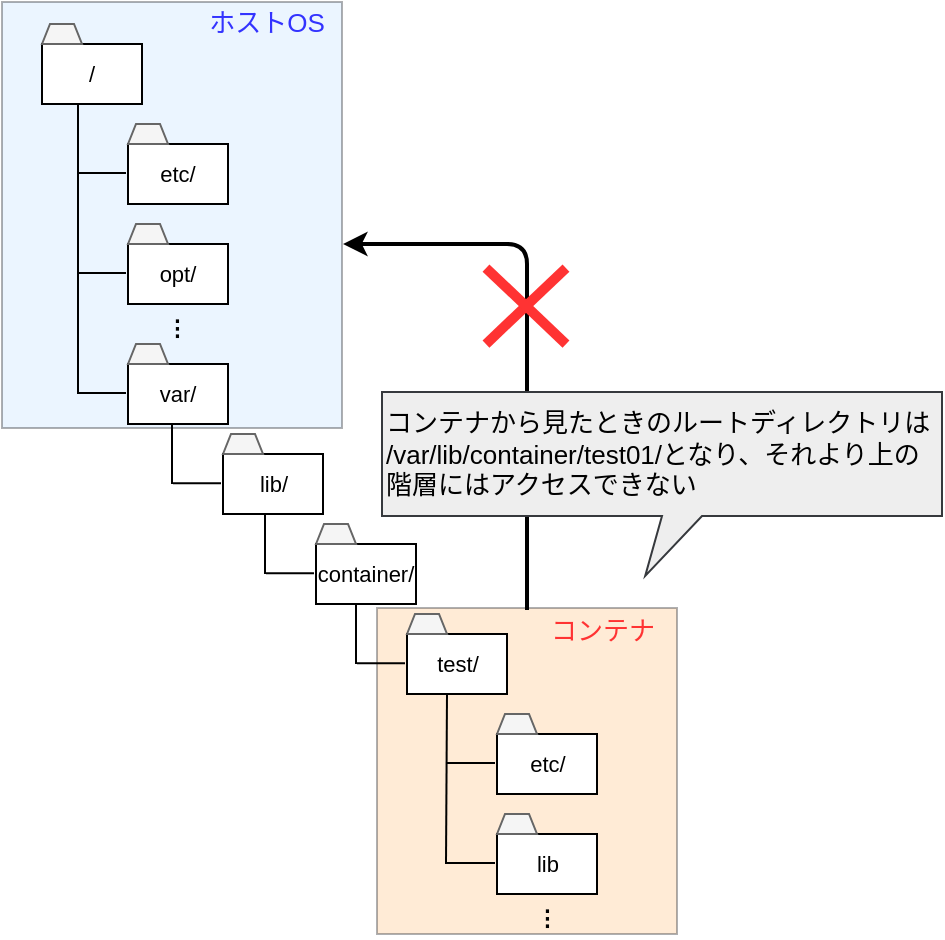 <mxfile version="12.5.5" type="github">
  <diagram id="3PronI64AzVX0cKYdvCM" name="ページ1">
    <mxGraphModel dx="862" dy="401" grid="1" gridSize="10" guides="1" tooltips="1" connect="1" arrows="1" fold="1" page="1" pageScale="1" pageWidth="690" pageHeight="980" math="0" shadow="0">
      <root>
        <mxCell id="0"/>
        <mxCell id="1" parent="0"/>
        <mxCell id="z6NZwSQl8ovmcM_vJdd9-1" value="" style="rounded=0;whiteSpace=wrap;html=1;fontFamily=Helvetica;fontSize=13;fillColor=#ffcc99;strokeColor=#36393d;opacity=40;" vertex="1" parent="1">
          <mxGeometry x="277.5" y="372" width="150" height="163" as="geometry"/>
        </mxCell>
        <mxCell id="z6NZwSQl8ovmcM_vJdd9-2" value="&lt;font style=&quot;font-size: 11px;&quot;&gt;etc/&lt;/font&gt;" style="rounded=0;whiteSpace=wrap;html=1;fontFamily=Helvetica;fontSize=11;" vertex="1" parent="1">
          <mxGeometry x="337.5" y="435" width="50" height="30" as="geometry"/>
        </mxCell>
        <mxCell id="z6NZwSQl8ovmcM_vJdd9-3" value="" style="shape=trapezoid;perimeter=trapezoidPerimeter;whiteSpace=wrap;html=1;fontFamily=メイリオ;fontSize=11;fillColor=#f5f5f5;strokeColor=#666666;fontColor=#333333;" vertex="1" parent="1">
          <mxGeometry x="337.5" y="425" width="20" height="10" as="geometry"/>
        </mxCell>
        <mxCell id="z6NZwSQl8ovmcM_vJdd9-4" value="コンテナ" style="text;html=1;strokeColor=none;fillColor=none;align=center;verticalAlign=middle;whiteSpace=wrap;rounded=0;fontFamily=Helvetica;fontSize=13;opacity=40;fontColor=#FF3333;" vertex="1" parent="1">
          <mxGeometry x="352.5" y="373" width="75" height="20" as="geometry"/>
        </mxCell>
        <mxCell id="z6NZwSQl8ovmcM_vJdd9-5" value="" style="rounded=0;whiteSpace=wrap;html=1;fontFamily=Helvetica;fontSize=13;fillColor=#cce5ff;strokeColor=#36393d;opacity=40;" vertex="1" parent="1">
          <mxGeometry x="90" y="69" width="170" height="213" as="geometry"/>
        </mxCell>
        <mxCell id="z6NZwSQl8ovmcM_vJdd9-6" value="" style="group;fontSize=11;" vertex="1" connectable="0" parent="1">
          <mxGeometry x="110" y="80" width="60" height="50" as="geometry"/>
        </mxCell>
        <mxCell id="z6NZwSQl8ovmcM_vJdd9-7" value="" style="group;fontSize=11;" vertex="1" connectable="0" parent="z6NZwSQl8ovmcM_vJdd9-6">
          <mxGeometry width="50" height="40" as="geometry"/>
        </mxCell>
        <mxCell id="z6NZwSQl8ovmcM_vJdd9-8" value="/" style="rounded=0;whiteSpace=wrap;html=1;fontFamily=Helvetica;fontSize=11;" vertex="1" parent="z6NZwSQl8ovmcM_vJdd9-7">
          <mxGeometry y="10" width="50" height="30" as="geometry"/>
        </mxCell>
        <mxCell id="z6NZwSQl8ovmcM_vJdd9-9" value="" style="shape=trapezoid;perimeter=trapezoidPerimeter;whiteSpace=wrap;html=1;fontFamily=メイリオ;fontSize=11;fillColor=#f5f5f5;strokeColor=#666666;fontColor=#333333;" vertex="1" parent="z6NZwSQl8ovmcM_vJdd9-7">
          <mxGeometry width="20" height="10" as="geometry"/>
        </mxCell>
        <mxCell id="z6NZwSQl8ovmcM_vJdd9-10" value="" style="endArrow=none;html=1;fontFamily=Helvetica;fontSize=11;entryX=0.25;entryY=1;entryDx=0;entryDy=0;" edge="1" parent="1">
          <mxGeometry width="50" height="50" relative="1" as="geometry">
            <mxPoint x="128" y="265" as="sourcePoint"/>
            <mxPoint x="128" y="120" as="targetPoint"/>
          </mxGeometry>
        </mxCell>
        <mxCell id="z6NZwSQl8ovmcM_vJdd9-11" value="" style="endArrow=none;html=1;fontFamily=Helvetica;fontSize=11;entryX=0;entryY=0.5;entryDx=0;entryDy=0;" edge="1" parent="1">
          <mxGeometry width="50" height="50" relative="1" as="geometry">
            <mxPoint x="128" y="154.5" as="sourcePoint"/>
            <mxPoint x="152" y="154.5" as="targetPoint"/>
          </mxGeometry>
        </mxCell>
        <mxCell id="z6NZwSQl8ovmcM_vJdd9-12" value="" style="endArrow=none;html=1;fontFamily=Helvetica;fontSize=11;entryX=0;entryY=0.5;entryDx=0;entryDy=0;" edge="1" parent="1">
          <mxGeometry width="50" height="50" relative="1" as="geometry">
            <mxPoint x="175.5" y="309.66" as="sourcePoint"/>
            <mxPoint x="199.5" y="309.66" as="targetPoint"/>
          </mxGeometry>
        </mxCell>
        <mxCell id="z6NZwSQl8ovmcM_vJdd9-13" value="" style="endArrow=none;html=1;fontFamily=Helvetica;fontSize=11;entryX=0.5;entryY=1;entryDx=0;entryDy=0;" edge="1" parent="1">
          <mxGeometry width="50" height="50" relative="1" as="geometry">
            <mxPoint x="175" y="310" as="sourcePoint"/>
            <mxPoint x="175.0" y="280" as="targetPoint"/>
          </mxGeometry>
        </mxCell>
        <mxCell id="z6NZwSQl8ovmcM_vJdd9-14" value="ホストOS" style="text;html=1;strokeColor=none;fillColor=none;align=center;verticalAlign=middle;whiteSpace=wrap;rounded=0;fontFamily=Helvetica;fontSize=13;opacity=40;fontColor=#3333FF;labelBackgroundColor=none;" vertex="1" parent="1">
          <mxGeometry x="185" y="69" width="75" height="20" as="geometry"/>
        </mxCell>
        <mxCell id="z6NZwSQl8ovmcM_vJdd9-15" value="" style="group;fontSize=11;" vertex="1" connectable="0" parent="1">
          <mxGeometry x="153" y="130" width="60" height="50" as="geometry"/>
        </mxCell>
        <mxCell id="z6NZwSQl8ovmcM_vJdd9-16" value="" style="group;fontSize=11;" vertex="1" connectable="0" parent="z6NZwSQl8ovmcM_vJdd9-15">
          <mxGeometry width="50" height="40" as="geometry"/>
        </mxCell>
        <mxCell id="z6NZwSQl8ovmcM_vJdd9-17" value="&lt;font style=&quot;font-size: 11px;&quot;&gt;etc/&lt;/font&gt;" style="rounded=0;whiteSpace=wrap;html=1;fontFamily=Helvetica;fontSize=11;" vertex="1" parent="z6NZwSQl8ovmcM_vJdd9-16">
          <mxGeometry y="10" width="50" height="30" as="geometry"/>
        </mxCell>
        <mxCell id="z6NZwSQl8ovmcM_vJdd9-18" value="" style="shape=trapezoid;perimeter=trapezoidPerimeter;whiteSpace=wrap;html=1;fontFamily=メイリオ;fontSize=11;fillColor=#f5f5f5;strokeColor=#666666;fontColor=#333333;" vertex="1" parent="z6NZwSQl8ovmcM_vJdd9-16">
          <mxGeometry width="20" height="10" as="geometry"/>
        </mxCell>
        <mxCell id="z6NZwSQl8ovmcM_vJdd9-19" value="" style="endArrow=none;html=1;fontFamily=Helvetica;fontSize=11;entryX=0;entryY=0.5;entryDx=0;entryDy=0;" edge="1" parent="1">
          <mxGeometry width="50" height="50" relative="1" as="geometry">
            <mxPoint x="128.0" y="204.5" as="sourcePoint"/>
            <mxPoint x="152" y="204.5" as="targetPoint"/>
          </mxGeometry>
        </mxCell>
        <mxCell id="z6NZwSQl8ovmcM_vJdd9-20" value="" style="group;fontSize=11;" vertex="1" connectable="0" parent="1">
          <mxGeometry x="153" y="180" width="60" height="60" as="geometry"/>
        </mxCell>
        <mxCell id="z6NZwSQl8ovmcM_vJdd9-21" value="" style="group;fontSize=11;" vertex="1" connectable="0" parent="z6NZwSQl8ovmcM_vJdd9-20">
          <mxGeometry width="50" height="40" as="geometry"/>
        </mxCell>
        <mxCell id="z6NZwSQl8ovmcM_vJdd9-22" value="&lt;font style=&quot;font-size: 11px;&quot;&gt;opt/&lt;/font&gt;" style="rounded=0;whiteSpace=wrap;html=1;fontFamily=Helvetica;fontSize=11;" vertex="1" parent="z6NZwSQl8ovmcM_vJdd9-21">
          <mxGeometry y="10" width="50" height="30" as="geometry"/>
        </mxCell>
        <mxCell id="z6NZwSQl8ovmcM_vJdd9-23" value="" style="shape=trapezoid;perimeter=trapezoidPerimeter;whiteSpace=wrap;html=1;fontFamily=メイリオ;fontSize=11;fillColor=#f5f5f5;strokeColor=#666666;fontColor=#333333;" vertex="1" parent="z6NZwSQl8ovmcM_vJdd9-21">
          <mxGeometry width="20" height="10" as="geometry"/>
        </mxCell>
        <mxCell id="z6NZwSQl8ovmcM_vJdd9-24" value="&lt;font style=&quot;font-size: 11px;&quot;&gt;⋮&lt;/font&gt;" style="text;html=1;strokeColor=none;fillColor=none;align=center;verticalAlign=middle;whiteSpace=wrap;rounded=0;fontFamily=Helvetica;fontSize=11;fontStyle=1" vertex="1" parent="z6NZwSQl8ovmcM_vJdd9-20">
          <mxGeometry x="5.5" y="42" width="37" height="20" as="geometry"/>
        </mxCell>
        <mxCell id="z6NZwSQl8ovmcM_vJdd9-25" value="" style="endArrow=none;html=1;fontFamily=Helvetica;fontSize=11;entryX=0;entryY=0.5;entryDx=0;entryDy=0;" edge="1" parent="1">
          <mxGeometry width="50" height="50" relative="1" as="geometry">
            <mxPoint x="128.0" y="264.5" as="sourcePoint"/>
            <mxPoint x="152" y="264.5" as="targetPoint"/>
          </mxGeometry>
        </mxCell>
        <mxCell id="z6NZwSQl8ovmcM_vJdd9-26" value="" style="group;fontSize=11;" vertex="1" connectable="0" parent="1">
          <mxGeometry x="153" y="240" width="60" height="60" as="geometry"/>
        </mxCell>
        <mxCell id="z6NZwSQl8ovmcM_vJdd9-27" value="" style="group;fontSize=11;" vertex="1" connectable="0" parent="z6NZwSQl8ovmcM_vJdd9-26">
          <mxGeometry width="50" height="40" as="geometry"/>
        </mxCell>
        <mxCell id="z6NZwSQl8ovmcM_vJdd9-28" value="&lt;font style=&quot;font-size: 11px;&quot;&gt;var/&lt;/font&gt;" style="rounded=0;whiteSpace=wrap;html=1;fontFamily=Helvetica;fontSize=11;" vertex="1" parent="z6NZwSQl8ovmcM_vJdd9-27">
          <mxGeometry y="10" width="50" height="30" as="geometry"/>
        </mxCell>
        <mxCell id="z6NZwSQl8ovmcM_vJdd9-29" value="" style="shape=trapezoid;perimeter=trapezoidPerimeter;whiteSpace=wrap;html=1;fontFamily=メイリオ;fontSize=11;fillColor=#f5f5f5;strokeColor=#666666;fontColor=#333333;" vertex="1" parent="z6NZwSQl8ovmcM_vJdd9-27">
          <mxGeometry width="20" height="10" as="geometry"/>
        </mxCell>
        <mxCell id="z6NZwSQl8ovmcM_vJdd9-30" value="" style="group;fontSize=11;" vertex="1" connectable="0" parent="1">
          <mxGeometry x="200.5" y="285" width="60" height="50" as="geometry"/>
        </mxCell>
        <mxCell id="z6NZwSQl8ovmcM_vJdd9-31" value="" style="group;fontSize=11;" vertex="1" connectable="0" parent="z6NZwSQl8ovmcM_vJdd9-30">
          <mxGeometry width="50" height="40" as="geometry"/>
        </mxCell>
        <mxCell id="z6NZwSQl8ovmcM_vJdd9-32" value="&lt;font style=&quot;font-size: 11px;&quot;&gt;lib/&lt;/font&gt;" style="rounded=0;whiteSpace=wrap;html=1;fontFamily=Helvetica;fontSize=11;" vertex="1" parent="z6NZwSQl8ovmcM_vJdd9-31">
          <mxGeometry y="10" width="50" height="30" as="geometry"/>
        </mxCell>
        <mxCell id="z6NZwSQl8ovmcM_vJdd9-33" value="" style="shape=trapezoid;perimeter=trapezoidPerimeter;whiteSpace=wrap;html=1;fontFamily=メイリオ;fontSize=11;fillColor=#f5f5f5;strokeColor=#666666;fontColor=#333333;" vertex="1" parent="z6NZwSQl8ovmcM_vJdd9-31">
          <mxGeometry width="20" height="10" as="geometry"/>
        </mxCell>
        <mxCell id="z6NZwSQl8ovmcM_vJdd9-34" value="" style="endArrow=none;html=1;fontFamily=Helvetica;fontSize=11;entryX=0.5;entryY=1;entryDx=0;entryDy=0;" edge="1" parent="1">
          <mxGeometry width="50" height="50" relative="1" as="geometry">
            <mxPoint x="221.5" y="355" as="sourcePoint"/>
            <mxPoint x="221.5" y="325" as="targetPoint"/>
          </mxGeometry>
        </mxCell>
        <mxCell id="z6NZwSQl8ovmcM_vJdd9-35" value="" style="endArrow=none;html=1;fontFamily=Helvetica;fontSize=11;entryX=0;entryY=0.5;entryDx=0;entryDy=0;" edge="1" parent="1">
          <mxGeometry width="50" height="50" relative="1" as="geometry">
            <mxPoint x="222" y="354.66" as="sourcePoint"/>
            <mxPoint x="246" y="354.66" as="targetPoint"/>
          </mxGeometry>
        </mxCell>
        <mxCell id="z6NZwSQl8ovmcM_vJdd9-36" value="" style="group;fontSize=11;" vertex="1" connectable="0" parent="1">
          <mxGeometry x="247" y="330" width="60" height="50" as="geometry"/>
        </mxCell>
        <mxCell id="z6NZwSQl8ovmcM_vJdd9-37" value="" style="group;fontSize=11;" vertex="1" connectable="0" parent="z6NZwSQl8ovmcM_vJdd9-36">
          <mxGeometry width="50" height="40" as="geometry"/>
        </mxCell>
        <mxCell id="z6NZwSQl8ovmcM_vJdd9-38" value="&lt;font style=&quot;font-size: 11px;&quot;&gt;container/&lt;/font&gt;" style="rounded=0;whiteSpace=wrap;html=1;fontFamily=Helvetica;fontSize=11;" vertex="1" parent="z6NZwSQl8ovmcM_vJdd9-37">
          <mxGeometry y="10" width="50" height="30" as="geometry"/>
        </mxCell>
        <mxCell id="z6NZwSQl8ovmcM_vJdd9-39" value="" style="shape=trapezoid;perimeter=trapezoidPerimeter;whiteSpace=wrap;html=1;fontFamily=メイリオ;fontSize=11;fillColor=#f5f5f5;strokeColor=#666666;fontColor=#333333;" vertex="1" parent="z6NZwSQl8ovmcM_vJdd9-37">
          <mxGeometry width="20" height="10" as="geometry"/>
        </mxCell>
        <mxCell id="z6NZwSQl8ovmcM_vJdd9-40" value="" style="endArrow=none;html=1;fontFamily=Helvetica;fontSize=11;entryX=0;entryY=0.5;entryDx=0;entryDy=0;" edge="1" parent="1">
          <mxGeometry width="50" height="50" relative="1" as="geometry">
            <mxPoint x="267.5" y="399.66" as="sourcePoint"/>
            <mxPoint x="291.5" y="399.66" as="targetPoint"/>
          </mxGeometry>
        </mxCell>
        <mxCell id="z6NZwSQl8ovmcM_vJdd9-41" value="" style="group;fontSize=11;" vertex="1" connectable="0" parent="1">
          <mxGeometry x="292.5" y="375" width="60" height="50" as="geometry"/>
        </mxCell>
        <mxCell id="z6NZwSQl8ovmcM_vJdd9-42" value="" style="group;fontSize=11;" vertex="1" connectable="0" parent="z6NZwSQl8ovmcM_vJdd9-41">
          <mxGeometry width="50" height="40" as="geometry"/>
        </mxCell>
        <mxCell id="z6NZwSQl8ovmcM_vJdd9-43" value="&lt;font style=&quot;font-size: 11px;&quot;&gt;test/&lt;/font&gt;" style="rounded=0;whiteSpace=wrap;html=1;fontFamily=Helvetica;fontSize=11;" vertex="1" parent="z6NZwSQl8ovmcM_vJdd9-42">
          <mxGeometry y="10" width="50" height="30" as="geometry"/>
        </mxCell>
        <mxCell id="z6NZwSQl8ovmcM_vJdd9-44" value="" style="shape=trapezoid;perimeter=trapezoidPerimeter;whiteSpace=wrap;html=1;fontFamily=メイリオ;fontSize=11;fillColor=#f5f5f5;strokeColor=#666666;fontColor=#333333;" vertex="1" parent="z6NZwSQl8ovmcM_vJdd9-42">
          <mxGeometry width="20" height="10" as="geometry"/>
        </mxCell>
        <mxCell id="z6NZwSQl8ovmcM_vJdd9-45" value="" style="endArrow=none;html=1;fontFamily=Helvetica;fontSize=11;entryX=0.5;entryY=1;entryDx=0;entryDy=0;" edge="1" parent="1">
          <mxGeometry width="50" height="50" relative="1" as="geometry">
            <mxPoint x="267" y="400" as="sourcePoint"/>
            <mxPoint x="267" y="370" as="targetPoint"/>
          </mxGeometry>
        </mxCell>
        <mxCell id="z6NZwSQl8ovmcM_vJdd9-46" value="" style="endArrow=none;html=1;fontFamily=Helvetica;fontSize=11;entryX=0.25;entryY=1;entryDx=0;entryDy=0;" edge="1" parent="1">
          <mxGeometry width="50" height="50" relative="1" as="geometry">
            <mxPoint x="312" y="500" as="sourcePoint"/>
            <mxPoint x="312.5" y="415" as="targetPoint"/>
          </mxGeometry>
        </mxCell>
        <mxCell id="z6NZwSQl8ovmcM_vJdd9-47" value="" style="endArrow=none;html=1;fontFamily=Helvetica;fontSize=11;entryX=0;entryY=0.5;entryDx=0;entryDy=0;" edge="1" parent="1">
          <mxGeometry width="50" height="50" relative="1" as="geometry">
            <mxPoint x="312.5" y="449.5" as="sourcePoint"/>
            <mxPoint x="336.5" y="449.5" as="targetPoint"/>
          </mxGeometry>
        </mxCell>
        <mxCell id="z6NZwSQl8ovmcM_vJdd9-48" value="" style="endArrow=none;html=1;fontFamily=Helvetica;fontSize=11;entryX=0;entryY=0.5;entryDx=0;entryDy=0;" edge="1" parent="1">
          <mxGeometry width="50" height="50" relative="1" as="geometry">
            <mxPoint x="312.5" y="499.5" as="sourcePoint"/>
            <mxPoint x="336.5" y="499.5" as="targetPoint"/>
          </mxGeometry>
        </mxCell>
        <mxCell id="z6NZwSQl8ovmcM_vJdd9-49" value="" style="group;fontSize=11;" vertex="1" connectable="0" parent="1">
          <mxGeometry x="337.5" y="475" width="60" height="60" as="geometry"/>
        </mxCell>
        <mxCell id="z6NZwSQl8ovmcM_vJdd9-50" value="" style="group;fontSize=11;" vertex="1" connectable="0" parent="z6NZwSQl8ovmcM_vJdd9-49">
          <mxGeometry width="50" height="40" as="geometry"/>
        </mxCell>
        <mxCell id="z6NZwSQl8ovmcM_vJdd9-51" value="&lt;font style=&quot;font-size: 11px;&quot;&gt;lib&lt;/font&gt;" style="rounded=0;whiteSpace=wrap;html=1;fontFamily=Helvetica;fontSize=11;" vertex="1" parent="z6NZwSQl8ovmcM_vJdd9-50">
          <mxGeometry y="10" width="50" height="30" as="geometry"/>
        </mxCell>
        <mxCell id="z6NZwSQl8ovmcM_vJdd9-52" value="" style="shape=trapezoid;perimeter=trapezoidPerimeter;whiteSpace=wrap;html=1;fontFamily=メイリオ;fontSize=11;fillColor=#f5f5f5;strokeColor=#666666;fontColor=#333333;" vertex="1" parent="z6NZwSQl8ovmcM_vJdd9-50">
          <mxGeometry width="20" height="10" as="geometry"/>
        </mxCell>
        <mxCell id="z6NZwSQl8ovmcM_vJdd9-53" value="&lt;font style=&quot;font-size: 11px;&quot;&gt;⋮&lt;/font&gt;" style="text;html=1;strokeColor=none;fillColor=none;align=center;verticalAlign=middle;whiteSpace=wrap;rounded=0;fontFamily=Helvetica;fontSize=11;fontStyle=1" vertex="1" parent="z6NZwSQl8ovmcM_vJdd9-49">
          <mxGeometry x="6.5" y="42" width="37" height="20" as="geometry"/>
        </mxCell>
        <mxCell id="z6NZwSQl8ovmcM_vJdd9-54" value="" style="edgeStyle=segmentEdgeStyle;endArrow=classic;html=1;fontFamily=Helvetica;fontSize=13;fontColor=#3333FF;spacing=2;strokeWidth=2;exitX=0;exitY=0;exitDx=0;exitDy=0;entryX=1.003;entryY=0.568;entryDx=0;entryDy=0;entryPerimeter=0;" edge="1" parent="1" source="z6NZwSQl8ovmcM_vJdd9-4" target="z6NZwSQl8ovmcM_vJdd9-5">
          <mxGeometry width="50" height="50" relative="1" as="geometry">
            <mxPoint x="383" y="360" as="sourcePoint"/>
            <mxPoint x="265.0" y="227.471" as="targetPoint"/>
            <Array as="points">
              <mxPoint x="352" y="190"/>
            </Array>
          </mxGeometry>
        </mxCell>
        <mxCell id="z6NZwSQl8ovmcM_vJdd9-55" value="" style="endArrow=none;html=1;strokeWidth=5;fontFamily=Helvetica;fontSize=13;fontColor=#3333FF;strokeColor=#FF3333;" edge="1" parent="1">
          <mxGeometry width="50" height="50" relative="1" as="geometry">
            <mxPoint x="332" y="240" as="sourcePoint"/>
            <mxPoint x="372" y="202" as="targetPoint"/>
          </mxGeometry>
        </mxCell>
        <mxCell id="z6NZwSQl8ovmcM_vJdd9-56" value="" style="endArrow=none;html=1;strokeWidth=5;fontFamily=Helvetica;fontSize=13;fontColor=#3333FF;strokeColor=#FF3333;" edge="1" parent="1">
          <mxGeometry width="50" height="50" relative="1" as="geometry">
            <mxPoint x="332" y="202" as="sourcePoint"/>
            <mxPoint x="372" y="240" as="targetPoint"/>
          </mxGeometry>
        </mxCell>
        <mxCell id="z6NZwSQl8ovmcM_vJdd9-57" value="コンテナから見たときのルートディレクトリは&lt;br&gt;/var/lib/container/test01/となり、それより上の階層にはアクセスできない" style="shape=callout;whiteSpace=wrap;html=1;perimeter=calloutPerimeter;labelBackgroundColor=none;fillColor=#eeeeee;fontFamily=Helvetica;fontSize=13;strokeColor=#36393d;position2=0.47;align=left;" vertex="1" parent="1">
          <mxGeometry x="280" y="264" width="280" height="92" as="geometry"/>
        </mxCell>
      </root>
    </mxGraphModel>
  </diagram>
</mxfile>
